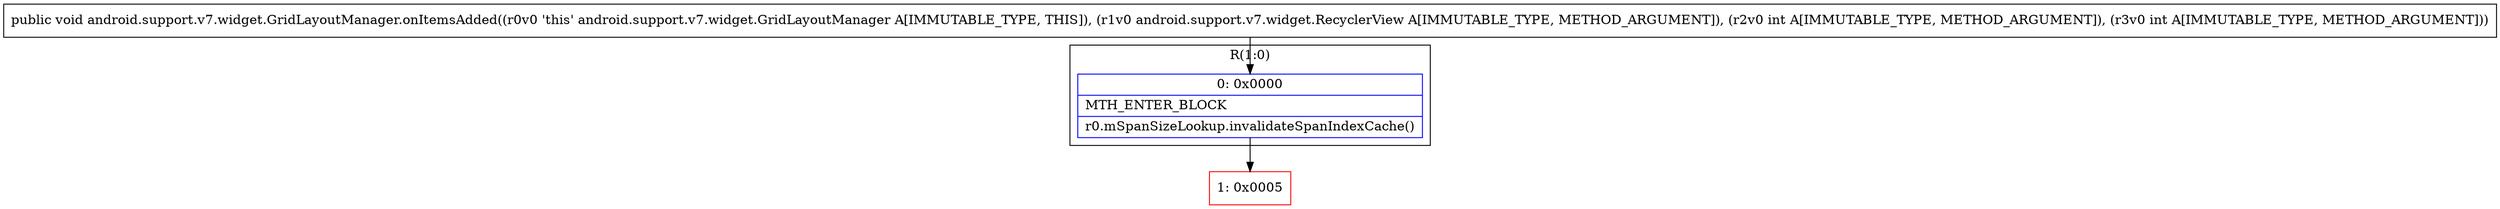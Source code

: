 digraph "CFG forandroid.support.v7.widget.GridLayoutManager.onItemsAdded(Landroid\/support\/v7\/widget\/RecyclerView;II)V" {
subgraph cluster_Region_1778683997 {
label = "R(1:0)";
node [shape=record,color=blue];
Node_0 [shape=record,label="{0\:\ 0x0000|MTH_ENTER_BLOCK\l|r0.mSpanSizeLookup.invalidateSpanIndexCache()\l}"];
}
Node_1 [shape=record,color=red,label="{1\:\ 0x0005}"];
MethodNode[shape=record,label="{public void android.support.v7.widget.GridLayoutManager.onItemsAdded((r0v0 'this' android.support.v7.widget.GridLayoutManager A[IMMUTABLE_TYPE, THIS]), (r1v0 android.support.v7.widget.RecyclerView A[IMMUTABLE_TYPE, METHOD_ARGUMENT]), (r2v0 int A[IMMUTABLE_TYPE, METHOD_ARGUMENT]), (r3v0 int A[IMMUTABLE_TYPE, METHOD_ARGUMENT])) }"];
MethodNode -> Node_0;
Node_0 -> Node_1;
}

